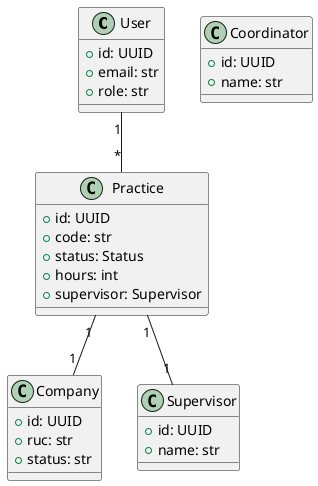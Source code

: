 @startuml
class User {
  +id: UUID
  +email: str
  +role: str
}
class Practice {
  +id: UUID
  +code: str
  +status: Status
  +hours: int
  +supervisor: Supervisor
}
class Company {
  +id: UUID
  +ruc: str
  +status: str
}
class Supervisor {
  +id: UUID
  +name: str
}
class Coordinator {
  +id: UUID
  +name: str
}
User "1" -- "*" Practice
Practice "1" -- "1" Company
Practice "1" -- "1" Supervisor
@enduml
